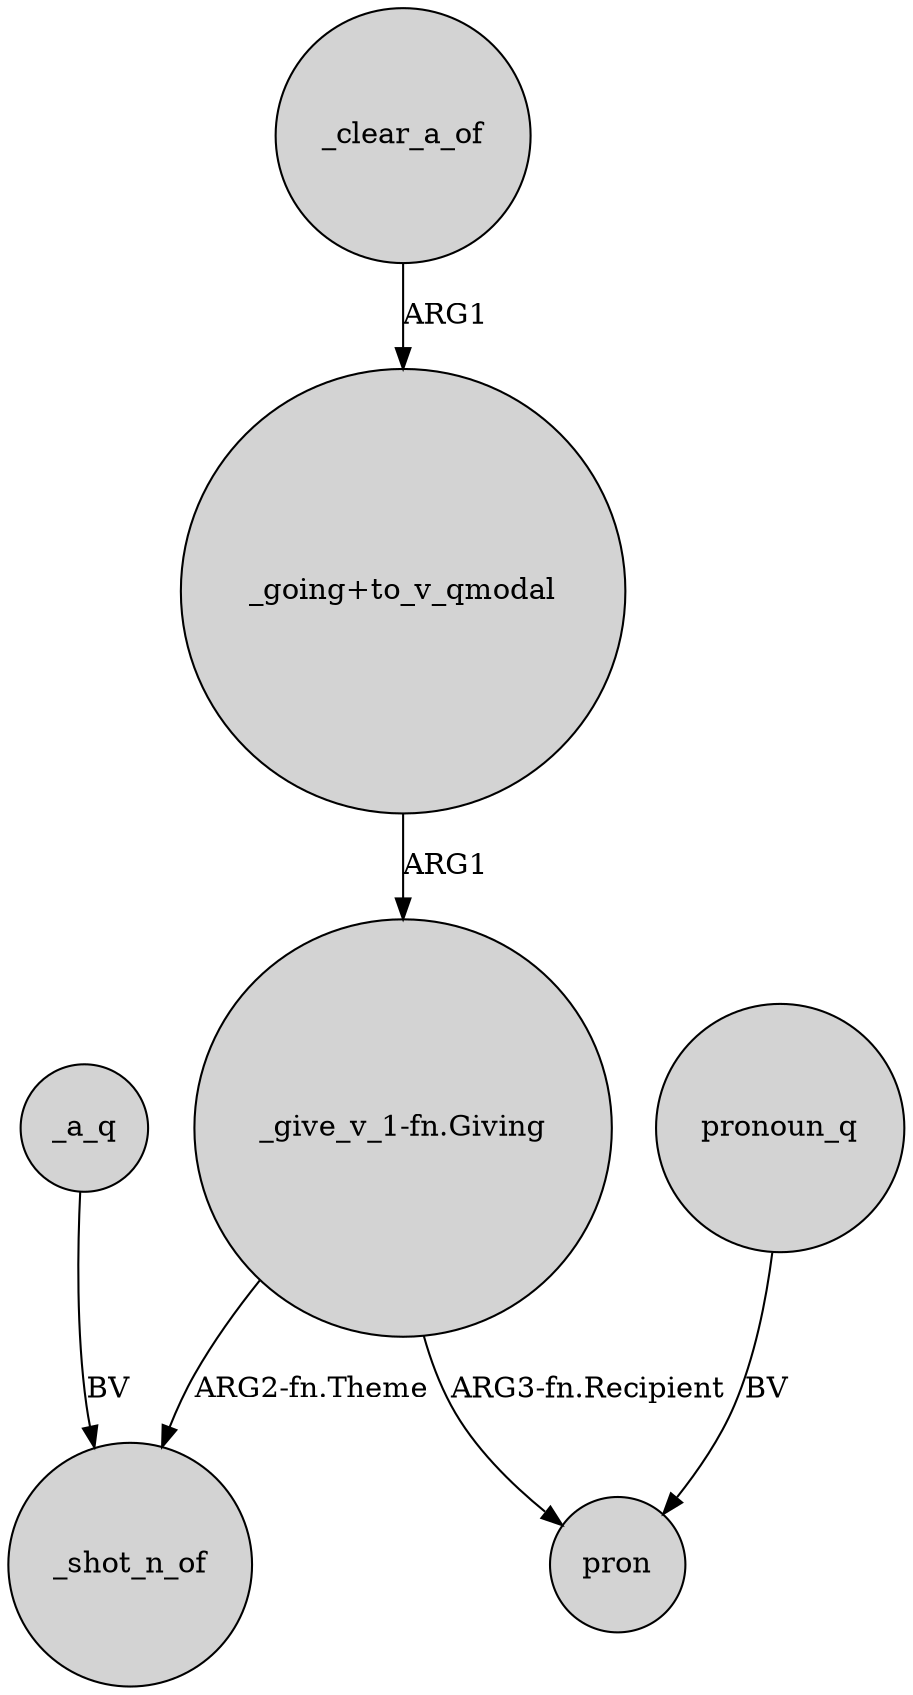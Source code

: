 digraph {
	node [shape=circle style=filled]
	_clear_a_of -> "_going+to_v_qmodal" [label=ARG1]
	_a_q -> _shot_n_of [label=BV]
	"_give_v_1-fn.Giving" -> _shot_n_of [label="ARG2-fn.Theme"]
	"_going+to_v_qmodal" -> "_give_v_1-fn.Giving" [label=ARG1]
	"_give_v_1-fn.Giving" -> pron [label="ARG3-fn.Recipient"]
	pronoun_q -> pron [label=BV]
}
